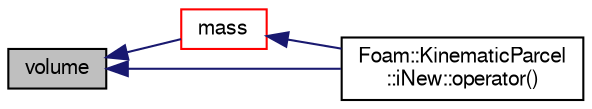 digraph "volume"
{
  bgcolor="transparent";
  edge [fontname="FreeSans",fontsize="10",labelfontname="FreeSans",labelfontsize="10"];
  node [fontname="FreeSans",fontsize="10",shape=record];
  rankdir="LR";
  Node176 [label="volume",height=0.2,width=0.4,color="black", fillcolor="grey75", style="filled", fontcolor="black"];
  Node176 -> Node177 [dir="back",color="midnightblue",fontsize="10",style="solid",fontname="FreeSans"];
  Node177 [label="mass",height=0.2,width=0.4,color="red",URL="$a23878.html#a944f0a8184cc9f5f92ce6329bdcc7108",tooltip="Particle mass. "];
  Node177 -> Node179 [dir="back",color="midnightblue",fontsize="10",style="solid",fontname="FreeSans"];
  Node179 [label="Foam::KinematicParcel\l::iNew::operator()",height=0.2,width=0.4,color="black",URL="$a23890.html#a60a07f9a45781da59d116ea2babe6b53"];
  Node176 -> Node179 [dir="back",color="midnightblue",fontsize="10",style="solid",fontname="FreeSans"];
}
